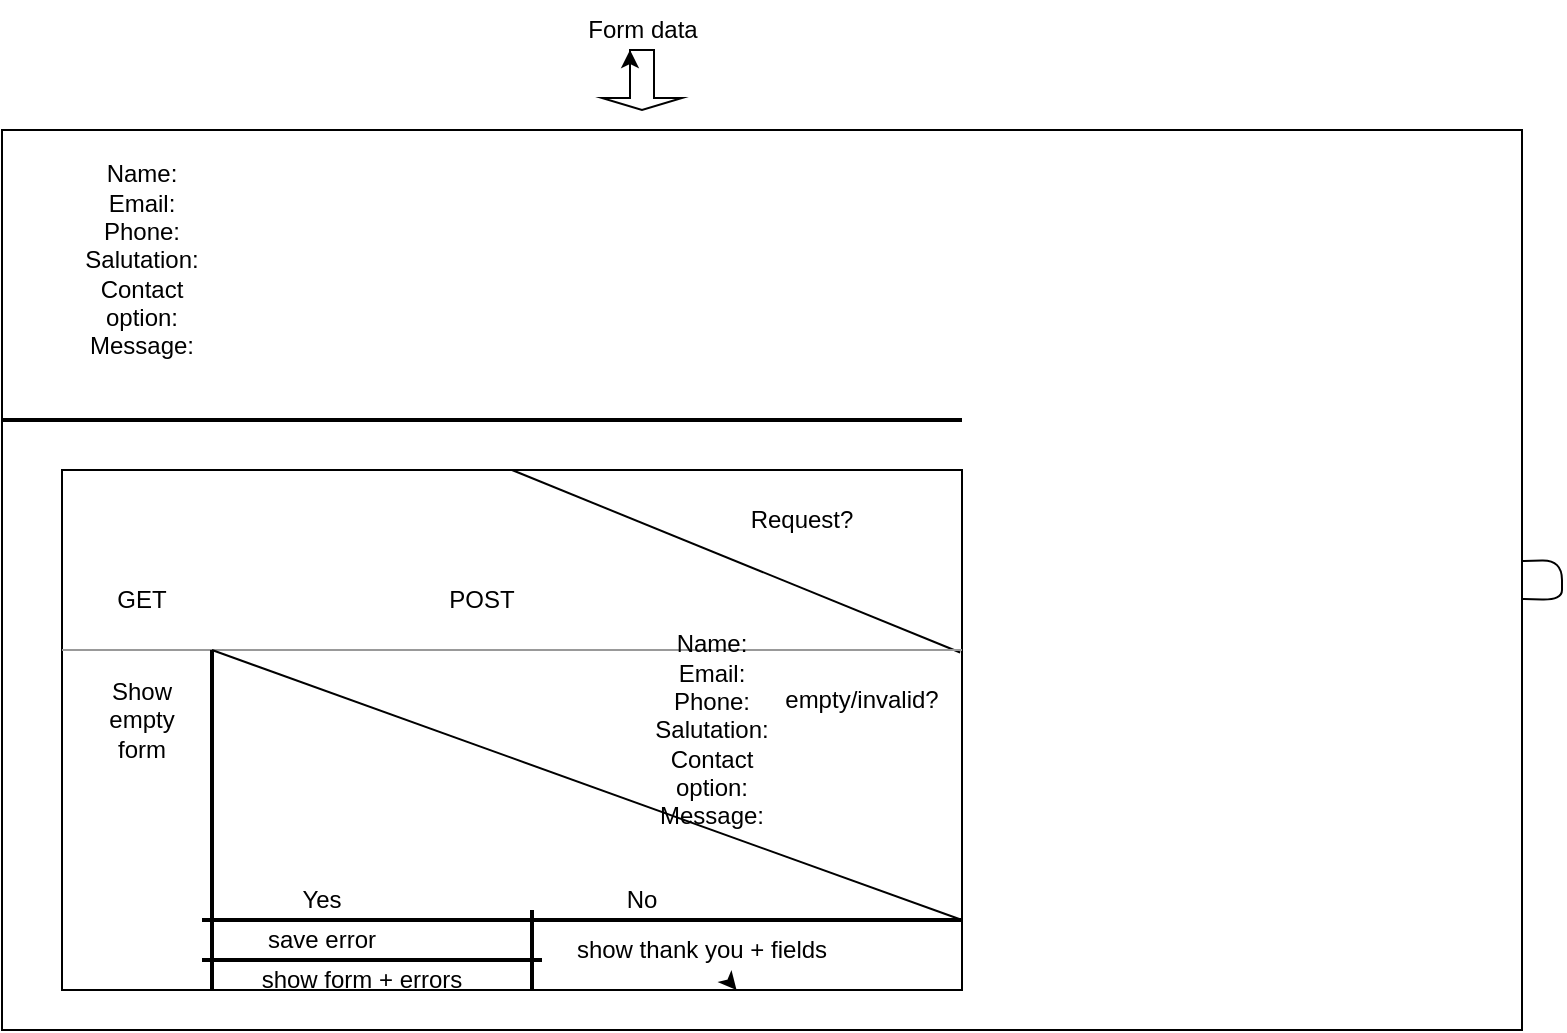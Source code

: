 <mxfile>
    <diagram id="sXTznZi503vfulfLs2kM" name="Page-1">
        <mxGraphModel dx="1228" dy="238" grid="1" gridSize="10" guides="1" tooltips="1" connect="1" arrows="1" fold="1" page="1" pageScale="1" pageWidth="850" pageHeight="1100" math="0" shadow="0">
            <root>
                <mxCell id="0"/>
                <mxCell id="1" parent="0"/>
                <mxCell id="2" value="" style="whiteSpace=wrap;html=1;" parent="1" vertex="1">
                    <mxGeometry x="-120" y="70" width="760" height="450" as="geometry"/>
                </mxCell>
                <mxCell id="3" value="Form data" style="text;html=1;align=center;verticalAlign=middle;resizable=0;points=[];autosize=1;strokeColor=none;fillColor=none;" parent="1" vertex="1">
                    <mxGeometry x="160" y="5" width="80" height="30" as="geometry"/>
                </mxCell>
                <mxCell id="4" value="" style="shape=singleArrow;direction=south;whiteSpace=wrap;html=1;" parent="1" vertex="1">
                    <mxGeometry x="180" y="30" width="40" height="30" as="geometry"/>
                </mxCell>
                <mxCell id="9" value="" style="line;strokeWidth=2;html=1;" parent="1" vertex="1">
                    <mxGeometry x="-120" y="210" width="480" height="10" as="geometry"/>
                </mxCell>
                <mxCell id="10" value="Name:&lt;br&gt;Email:&lt;br&gt;Phone:&lt;br&gt;Salutation:&lt;br&gt;Contact option:&lt;br&gt;Message:&lt;br&gt;" style="text;html=1;strokeColor=none;fillColor=none;align=center;verticalAlign=middle;whiteSpace=wrap;rounded=0;" parent="1" vertex="1">
                    <mxGeometry x="-80" y="120" width="60" height="30" as="geometry"/>
                </mxCell>
                <mxCell id="13" style="edgeStyle=none;html=1;exitX=0;exitY=0;exitDx=12;exitDy=26;exitPerimeter=0;entryX=0;entryY=0;entryDx=0;entryDy=26;entryPerimeter=0;" parent="1" source="4" target="4" edge="1">
                    <mxGeometry relative="1" as="geometry"/>
                </mxCell>
                <mxCell id="16" value="" style="endArrow=none;html=1;" parent="1" source="2" target="2" edge="1">
                    <mxGeometry width="50" height="50" relative="1" as="geometry">
                        <mxPoint x="80" y="270" as="sourcePoint"/>
                        <mxPoint x="70" y="280" as="targetPoint"/>
                        <Array as="points">
                            <mxPoint x="10" y="250"/>
                        </Array>
                    </mxGeometry>
                </mxCell>
                <mxCell id="23" value="" style="html=1;dashed=0;whitespace=wrap;" parent="1" vertex="1">
                    <mxGeometry x="-90" y="240" width="450" height="260" as="geometry"/>
                </mxCell>
                <mxCell id="25" value="" style="endArrow=none;html=1;entryX=0.998;entryY=0.562;entryDx=0;entryDy=0;exitX=0.5;exitY=0;exitDx=0;exitDy=0;entryPerimeter=0;" parent="1" source="23" target="28" edge="1">
                    <mxGeometry width="50" height="50" relative="1" as="geometry">
                        <mxPoint x="100" y="290" as="sourcePoint"/>
                        <mxPoint x="150" y="240" as="targetPoint"/>
                    </mxGeometry>
                </mxCell>
                <mxCell id="26" value="Request?" style="text;html=1;strokeColor=none;fillColor=none;align=center;verticalAlign=middle;whiteSpace=wrap;rounded=0;" parent="1" vertex="1">
                    <mxGeometry x="250" y="250" width="60" height="30" as="geometry"/>
                </mxCell>
                <mxCell id="28" value="" style="verticalLabelPosition=bottom;shadow=0;dashed=0;align=center;html=1;verticalAlign=top;strokeWidth=1;shape=mxgraph.mockup.markup.line;strokeColor=#999999;" parent="1" vertex="1">
                    <mxGeometry x="-90" y="320" width="450" height="20" as="geometry"/>
                </mxCell>
                <mxCell id="29" value="GET" style="text;html=1;strokeColor=none;fillColor=none;align=center;verticalAlign=middle;whiteSpace=wrap;rounded=0;" parent="1" vertex="1">
                    <mxGeometry x="-80" y="290" width="60" height="30" as="geometry"/>
                </mxCell>
                <mxCell id="30" value="POST" style="text;html=1;strokeColor=none;fillColor=none;align=center;verticalAlign=middle;whiteSpace=wrap;rounded=0;" parent="1" vertex="1">
                    <mxGeometry x="90" y="290" width="60" height="30" as="geometry"/>
                </mxCell>
                <mxCell id="32" value="Show empty form" style="text;html=1;strokeColor=none;fillColor=none;align=center;verticalAlign=middle;whiteSpace=wrap;rounded=0;" vertex="1" parent="1">
                    <mxGeometry x="-80" y="350" width="60" height="30" as="geometry"/>
                </mxCell>
                <mxCell id="36" value="" style="line;strokeWidth=2;direction=south;html=1;" vertex="1" parent="1">
                    <mxGeometry x="-20" y="330" width="10" height="170" as="geometry"/>
                </mxCell>
                <mxCell id="41" value="Name:&lt;br&gt;Email:&lt;br&gt;Phone:&lt;br&gt;Salutation:&lt;br&gt;Contact option:&lt;br&gt;Message:&lt;br&gt;" style="text;html=1;strokeColor=none;fillColor=none;align=center;verticalAlign=middle;whiteSpace=wrap;rounded=0;" vertex="1" parent="1">
                    <mxGeometry x="220" y="370" width="30" as="geometry"/>
                </mxCell>
                <mxCell id="42" value="empty/invalid?" style="text;html=1;strokeColor=none;fillColor=none;align=center;verticalAlign=middle;whiteSpace=wrap;rounded=0;" vertex="1" parent="1">
                    <mxGeometry x="280" y="340" width="60" height="30" as="geometry"/>
                </mxCell>
                <mxCell id="45" value="save error" style="text;html=1;strokeColor=none;fillColor=none;align=center;verticalAlign=middle;whiteSpace=wrap;rounded=0;" vertex="1" parent="1">
                    <mxGeometry x="10" y="460" width="60" height="30" as="geometry"/>
                </mxCell>
                <mxCell id="53" value="Yes" style="text;html=1;strokeColor=none;fillColor=none;align=center;verticalAlign=middle;whiteSpace=wrap;rounded=0;" vertex="1" parent="1">
                    <mxGeometry x="10" y="440" width="60" height="30" as="geometry"/>
                </mxCell>
                <mxCell id="54" value="No&lt;br&gt;" style="text;html=1;strokeColor=none;fillColor=none;align=center;verticalAlign=middle;whiteSpace=wrap;rounded=0;" vertex="1" parent="1">
                    <mxGeometry x="170" y="440" width="60" height="30" as="geometry"/>
                </mxCell>
                <mxCell id="59" value="" style="line;strokeWidth=2;html=1;" vertex="1" parent="1">
                    <mxGeometry x="-20" y="460" width="380" height="10" as="geometry"/>
                </mxCell>
                <mxCell id="61" value="" style="endArrow=none;html=1;entryX=1;entryY=0.5;entryDx=0;entryDy=0;entryPerimeter=0;exitX=0;exitY=0.5;exitDx=0;exitDy=0;exitPerimeter=0;" edge="1" parent="1" source="36" target="59">
                    <mxGeometry width="50" height="50" relative="1" as="geometry">
                        <mxPoint x="145" y="250" as="sourcePoint"/>
                        <mxPoint x="369.1" y="341.24" as="targetPoint"/>
                    </mxGeometry>
                </mxCell>
                <mxCell id="66" value="" style="line;strokeWidth=2;direction=south;html=1;" vertex="1" parent="1">
                    <mxGeometry x="140" y="460" width="10" height="40" as="geometry"/>
                </mxCell>
                <mxCell id="68" style="edgeStyle=none;html=1;" edge="1" parent="1" source="67" target="23">
                    <mxGeometry relative="1" as="geometry"/>
                </mxCell>
                <mxCell id="67" value="show thank you + fields" style="text;html=1;strokeColor=none;fillColor=none;align=center;verticalAlign=middle;whiteSpace=wrap;rounded=0;" vertex="1" parent="1">
                    <mxGeometry x="160" y="465" width="140" height="30" as="geometry"/>
                </mxCell>
                <mxCell id="69" value="show form + errors" style="text;html=1;strokeColor=none;fillColor=none;align=center;verticalAlign=middle;whiteSpace=wrap;rounded=0;" vertex="1" parent="1">
                    <mxGeometry y="480" width="120" height="30" as="geometry"/>
                </mxCell>
                <mxCell id="70" value="" style="line;strokeWidth=2;html=1;" vertex="1" parent="1">
                    <mxGeometry x="-20" y="480" width="170" height="10" as="geometry"/>
                </mxCell>
            </root>
        </mxGraphModel>
    </diagram>
</mxfile>